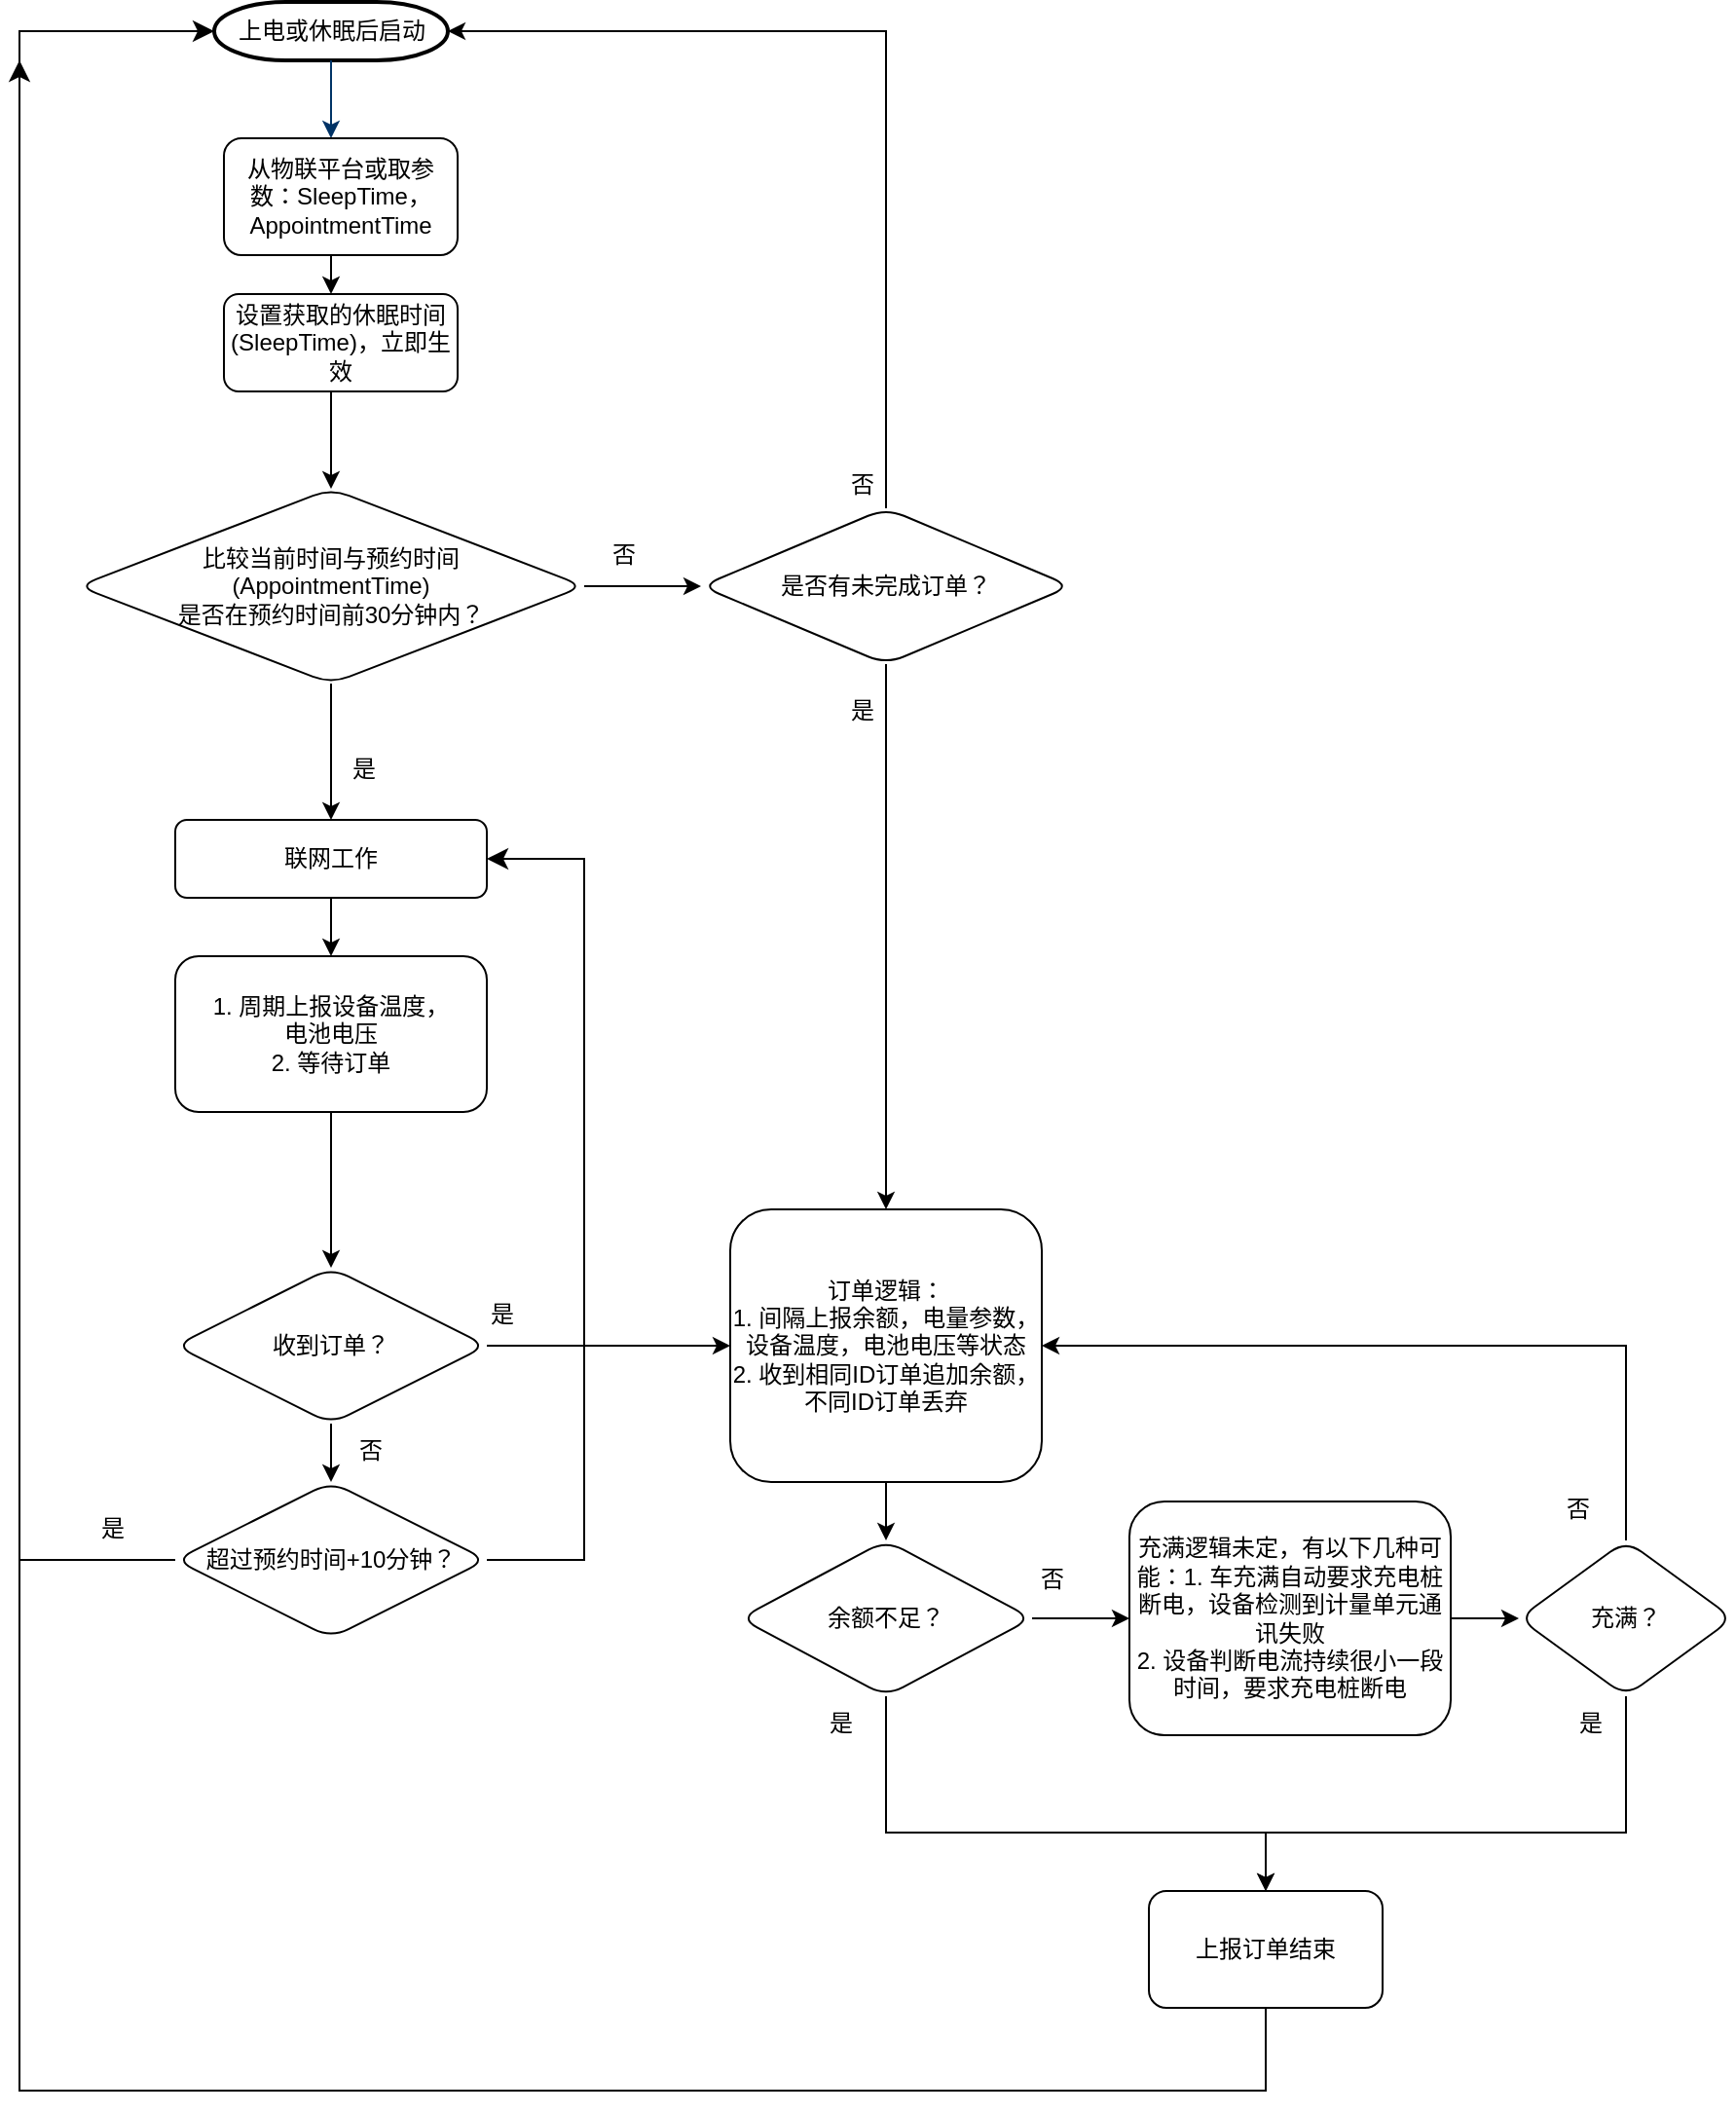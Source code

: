 <mxfile version="22.1.3" type="github">
  <diagram id="6a731a19-8d31-9384-78a2-239565b7b9f0" name="Page-1">
    <mxGraphModel dx="722" dy="473" grid="1" gridSize="10" guides="1" tooltips="1" connect="1" arrows="1" fold="1" page="1" pageScale="1" pageWidth="1169" pageHeight="827" background="none" math="0" shadow="0">
      <root>
        <mxCell id="0" />
        <mxCell id="1" parent="0" />
        <mxCell id="2" value="上电或休眠后启动" style="shape=mxgraph.flowchart.terminator;strokeWidth=2;gradientColor=none;gradientDirection=north;fontStyle=0;html=1;" parent="1" vertex="1">
          <mxGeometry x="260" y="60" width="120" height="30" as="geometry" />
        </mxCell>
        <mxCell id="7" style="fontStyle=1;strokeColor=#003366;strokeWidth=1;html=1;" parent="1" source="2" edge="1">
          <mxGeometry relative="1" as="geometry">
            <mxPoint x="320" y="130" as="targetPoint" />
          </mxGeometry>
        </mxCell>
        <mxCell id="11" value="是" style="text;fontStyle=0;html=1;strokeColor=none;gradientColor=none;fillColor=none;strokeWidth=2;" parent="1" vertex="1">
          <mxGeometry x="329" y="440" width="21" height="26" as="geometry" />
        </mxCell>
        <mxCell id="14" value="否" style="text;fontStyle=0;html=1;strokeColor=none;gradientColor=none;fillColor=none;strokeWidth=2;align=center;" parent="1" vertex="1">
          <mxGeometry x="450" y="330" width="40" height="26" as="geometry" />
        </mxCell>
        <mxCell id="Wo_HQYN4C6-j4O0YQd7i-58" value="" style="edgeStyle=orthogonalEdgeStyle;rounded=0;orthogonalLoop=1;jettySize=auto;html=1;" edge="1" parent="1" source="Wo_HQYN4C6-j4O0YQd7i-55" target="Wo_HQYN4C6-j4O0YQd7i-57">
          <mxGeometry relative="1" as="geometry">
            <Array as="points">
              <mxPoint x="320" y="200" />
              <mxPoint x="320" y="200" />
            </Array>
          </mxGeometry>
        </mxCell>
        <mxCell id="Wo_HQYN4C6-j4O0YQd7i-55" value="从物联平台或取参数：SleepTime，AppointmentTime" style="rounded=1;whiteSpace=wrap;html=1;" vertex="1" parent="1">
          <mxGeometry x="265" y="130" width="120" height="60" as="geometry" />
        </mxCell>
        <mxCell id="Wo_HQYN4C6-j4O0YQd7i-83" value="" style="edgeStyle=orthogonalEdgeStyle;rounded=0;orthogonalLoop=1;jettySize=auto;html=1;" edge="1" parent="1" source="Wo_HQYN4C6-j4O0YQd7i-57" target="Wo_HQYN4C6-j4O0YQd7i-82">
          <mxGeometry relative="1" as="geometry">
            <Array as="points">
              <mxPoint x="320" y="280" />
              <mxPoint x="320" y="280" />
            </Array>
          </mxGeometry>
        </mxCell>
        <mxCell id="Wo_HQYN4C6-j4O0YQd7i-57" value="设置获取的休眠时间(SleepTime)，立即生效" style="rounded=1;whiteSpace=wrap;html=1;" vertex="1" parent="1">
          <mxGeometry x="265" y="210" width="120" height="50" as="geometry" />
        </mxCell>
        <mxCell id="Wo_HQYN4C6-j4O0YQd7i-73" value="" style="edgeStyle=orthogonalEdgeStyle;rounded=0;orthogonalLoop=1;jettySize=auto;html=1;" edge="1" parent="1" source="Wo_HQYN4C6-j4O0YQd7i-62" target="Wo_HQYN4C6-j4O0YQd7i-72">
          <mxGeometry relative="1" as="geometry" />
        </mxCell>
        <mxCell id="Wo_HQYN4C6-j4O0YQd7i-62" value="联网工作" style="rounded=1;whiteSpace=wrap;html=1;" vertex="1" parent="1">
          <mxGeometry x="240" y="480" width="160" height="40" as="geometry" />
        </mxCell>
        <mxCell id="Wo_HQYN4C6-j4O0YQd7i-68" value="" style="endArrow=classic;html=1;rounded=0;entryX=1;entryY=0.5;entryDx=0;entryDy=0;entryPerimeter=0;exitX=0.5;exitY=0;exitDx=0;exitDy=0;" edge="1" parent="1" source="Wo_HQYN4C6-j4O0YQd7i-85" target="2">
          <mxGeometry width="50" height="50" relative="1" as="geometry">
            <mxPoint x="605" y="280" as="sourcePoint" />
            <mxPoint x="410" y="190" as="targetPoint" />
            <Array as="points">
              <mxPoint x="605" y="75" />
            </Array>
          </mxGeometry>
        </mxCell>
        <mxCell id="Wo_HQYN4C6-j4O0YQd7i-69" value="否" style="text;fontStyle=0;html=1;strokeColor=none;gradientColor=none;fillColor=none;strokeWidth=2;" vertex="1" parent="1">
          <mxGeometry x="585" y="294" width="21" height="26" as="geometry" />
        </mxCell>
        <mxCell id="Wo_HQYN4C6-j4O0YQd7i-70" value="是" style="text;fontStyle=0;html=1;strokeColor=none;gradientColor=none;fillColor=none;strokeWidth=2;" vertex="1" parent="1">
          <mxGeometry x="585" y="410" width="21" height="26" as="geometry" />
        </mxCell>
        <mxCell id="Wo_HQYN4C6-j4O0YQd7i-79" value="" style="edgeStyle=orthogonalEdgeStyle;rounded=0;orthogonalLoop=1;jettySize=auto;html=1;" edge="1" parent="1" source="Wo_HQYN4C6-j4O0YQd7i-72" target="Wo_HQYN4C6-j4O0YQd7i-78">
          <mxGeometry relative="1" as="geometry" />
        </mxCell>
        <mxCell id="Wo_HQYN4C6-j4O0YQd7i-72" value="1. 周期上报设备温度，&lt;br&gt;电池电压&lt;br&gt;2. 等待订单" style="rounded=1;whiteSpace=wrap;html=1;" vertex="1" parent="1">
          <mxGeometry x="240" y="550" width="160" height="80" as="geometry" />
        </mxCell>
        <mxCell id="Wo_HQYN4C6-j4O0YQd7i-93" value="" style="edgeStyle=orthogonalEdgeStyle;rounded=0;orthogonalLoop=1;jettySize=auto;html=1;" edge="1" parent="1" source="Wo_HQYN4C6-j4O0YQd7i-74" target="Wo_HQYN4C6-j4O0YQd7i-92">
          <mxGeometry relative="1" as="geometry" />
        </mxCell>
        <mxCell id="Wo_HQYN4C6-j4O0YQd7i-74" value="订单逻辑：&lt;br&gt;1. 间隔上报余额，电量参数，设备温度，电池电压等状态&lt;br&gt;2. 收到相同ID订单追加余额，不同ID订单丢弃" style="rounded=1;whiteSpace=wrap;html=1;" vertex="1" parent="1">
          <mxGeometry x="525" y="680" width="160" height="140" as="geometry" />
        </mxCell>
        <mxCell id="Wo_HQYN4C6-j4O0YQd7i-88" value="" style="edgeStyle=orthogonalEdgeStyle;rounded=0;orthogonalLoop=1;jettySize=auto;html=1;" edge="1" parent="1" source="Wo_HQYN4C6-j4O0YQd7i-78" target="Wo_HQYN4C6-j4O0YQd7i-74">
          <mxGeometry relative="1" as="geometry" />
        </mxCell>
        <mxCell id="Wo_HQYN4C6-j4O0YQd7i-98" value="" style="edgeStyle=orthogonalEdgeStyle;rounded=0;orthogonalLoop=1;jettySize=auto;html=1;" edge="1" parent="1" source="Wo_HQYN4C6-j4O0YQd7i-78" target="Wo_HQYN4C6-j4O0YQd7i-97">
          <mxGeometry relative="1" as="geometry" />
        </mxCell>
        <mxCell id="Wo_HQYN4C6-j4O0YQd7i-78" value="收到订单？" style="rhombus;whiteSpace=wrap;html=1;rounded=1;" vertex="1" parent="1">
          <mxGeometry x="240" y="710" width="160" height="80" as="geometry" />
        </mxCell>
        <mxCell id="Wo_HQYN4C6-j4O0YQd7i-84" value="" style="edgeStyle=orthogonalEdgeStyle;rounded=0;orthogonalLoop=1;jettySize=auto;html=1;" edge="1" parent="1" source="Wo_HQYN4C6-j4O0YQd7i-82" target="Wo_HQYN4C6-j4O0YQd7i-62">
          <mxGeometry relative="1" as="geometry" />
        </mxCell>
        <mxCell id="Wo_HQYN4C6-j4O0YQd7i-86" value="" style="edgeStyle=orthogonalEdgeStyle;rounded=0;orthogonalLoop=1;jettySize=auto;html=1;" edge="1" parent="1" source="Wo_HQYN4C6-j4O0YQd7i-82" target="Wo_HQYN4C6-j4O0YQd7i-85">
          <mxGeometry relative="1" as="geometry" />
        </mxCell>
        <mxCell id="Wo_HQYN4C6-j4O0YQd7i-82" value="比较当前时间与预约时间&lt;br style=&quot;border-color: var(--border-color);&quot;&gt;&lt;span style=&quot;&quot;&gt;(AppointmentTime)&lt;/span&gt;&lt;br style=&quot;border-color: var(--border-color);&quot;&gt;&lt;span style=&quot;&quot;&gt;是否在预约时间前30分钟内？&lt;/span&gt;" style="rhombus;whiteSpace=wrap;html=1;rounded=1;" vertex="1" parent="1">
          <mxGeometry x="190" y="310" width="260" height="100" as="geometry" />
        </mxCell>
        <mxCell id="Wo_HQYN4C6-j4O0YQd7i-85" value="是否有未完成订单？" style="rhombus;whiteSpace=wrap;html=1;rounded=1;" vertex="1" parent="1">
          <mxGeometry x="510" y="320" width="190" height="80" as="geometry" />
        </mxCell>
        <mxCell id="Wo_HQYN4C6-j4O0YQd7i-89" value="" style="endArrow=classic;html=1;rounded=0;exitX=0.5;exitY=1;exitDx=0;exitDy=0;entryX=0.5;entryY=0;entryDx=0;entryDy=0;" edge="1" parent="1" source="Wo_HQYN4C6-j4O0YQd7i-85" target="Wo_HQYN4C6-j4O0YQd7i-74">
          <mxGeometry width="50" height="50" relative="1" as="geometry">
            <mxPoint x="510" y="620" as="sourcePoint" />
            <mxPoint x="560" y="570" as="targetPoint" />
          </mxGeometry>
        </mxCell>
        <mxCell id="Wo_HQYN4C6-j4O0YQd7i-109" value="" style="edgeStyle=orthogonalEdgeStyle;rounded=0;orthogonalLoop=1;jettySize=auto;html=1;" edge="1" parent="1" source="Wo_HQYN4C6-j4O0YQd7i-92" target="Wo_HQYN4C6-j4O0YQd7i-108">
          <mxGeometry relative="1" as="geometry" />
        </mxCell>
        <mxCell id="Wo_HQYN4C6-j4O0YQd7i-92" value="余额不足？" style="rhombus;whiteSpace=wrap;html=1;rounded=1;" vertex="1" parent="1">
          <mxGeometry x="530" y="850" width="150" height="80" as="geometry" />
        </mxCell>
        <mxCell id="Wo_HQYN4C6-j4O0YQd7i-94" value="是" style="text;fontStyle=0;html=1;strokeColor=none;gradientColor=none;fillColor=none;strokeWidth=2;" vertex="1" parent="1">
          <mxGeometry x="400" y="720" width="21" height="26" as="geometry" />
        </mxCell>
        <mxCell id="Wo_HQYN4C6-j4O0YQd7i-96" value="" style="edgeStyle=elbowEdgeStyle;elbow=vertical;endArrow=classic;html=1;curved=0;rounded=0;endSize=8;startSize=8;entryX=0;entryY=0.5;entryDx=0;entryDy=0;entryPerimeter=0;exitX=0;exitY=0.5;exitDx=0;exitDy=0;" edge="1" parent="1" source="Wo_HQYN4C6-j4O0YQd7i-97" target="2">
          <mxGeometry width="50" height="50" relative="1" as="geometry">
            <mxPoint x="230" y="770" as="sourcePoint" />
            <mxPoint x="170" y="80" as="targetPoint" />
            <Array as="points">
              <mxPoint x="160" y="850" />
            </Array>
          </mxGeometry>
        </mxCell>
        <mxCell id="Wo_HQYN4C6-j4O0YQd7i-97" value="超过预约时间+10分钟？" style="rhombus;whiteSpace=wrap;html=1;rounded=1;" vertex="1" parent="1">
          <mxGeometry x="240" y="820" width="160" height="80" as="geometry" />
        </mxCell>
        <mxCell id="Wo_HQYN4C6-j4O0YQd7i-99" value="是" style="text;fontStyle=0;html=1;strokeColor=none;gradientColor=none;fillColor=none;strokeWidth=2;" vertex="1" parent="1">
          <mxGeometry x="200" y="830" width="21" height="26" as="geometry" />
        </mxCell>
        <mxCell id="Wo_HQYN4C6-j4O0YQd7i-100" value="否" style="text;fontStyle=0;html=1;strokeColor=none;gradientColor=none;fillColor=none;strokeWidth=2;align=center;" vertex="1" parent="1">
          <mxGeometry x="319.5" y="790" width="40" height="26" as="geometry" />
        </mxCell>
        <mxCell id="Wo_HQYN4C6-j4O0YQd7i-101" value="" style="edgeStyle=elbowEdgeStyle;elbow=vertical;endArrow=classic;html=1;curved=0;rounded=0;endSize=8;startSize=8;exitX=1;exitY=0.5;exitDx=0;exitDy=0;entryX=1;entryY=0.5;entryDx=0;entryDy=0;" edge="1" parent="1" source="Wo_HQYN4C6-j4O0YQd7i-97" target="Wo_HQYN4C6-j4O0YQd7i-62">
          <mxGeometry width="50" height="50" relative="1" as="geometry">
            <mxPoint x="520" y="843" as="sourcePoint" />
            <mxPoint x="420" y="623" as="targetPoint" />
            <Array as="points">
              <mxPoint x="450" y="620" />
              <mxPoint x="420" y="860" />
            </Array>
          </mxGeometry>
        </mxCell>
        <mxCell id="Wo_HQYN4C6-j4O0YQd7i-104" value="是" style="text;fontStyle=0;html=1;strokeColor=none;gradientColor=none;fillColor=none;strokeWidth=2;" vertex="1" parent="1">
          <mxGeometry x="574" y="930" width="21" height="26" as="geometry" />
        </mxCell>
        <mxCell id="Wo_HQYN4C6-j4O0YQd7i-111" value="" style="edgeStyle=orthogonalEdgeStyle;rounded=0;orthogonalLoop=1;jettySize=auto;html=1;" edge="1" parent="1" source="Wo_HQYN4C6-j4O0YQd7i-108" target="Wo_HQYN4C6-j4O0YQd7i-110">
          <mxGeometry relative="1" as="geometry" />
        </mxCell>
        <mxCell id="Wo_HQYN4C6-j4O0YQd7i-108" value="充满逻辑未定，有以下几种可能：1. 车充满自动要求充电桩断电，设备检测到计量单元通讯失败&lt;br&gt;2. 设备判断电流持续很小一段时间，要求充电桩断电" style="whiteSpace=wrap;html=1;rounded=1;" vertex="1" parent="1">
          <mxGeometry x="730" y="830" width="165" height="120" as="geometry" />
        </mxCell>
        <mxCell id="Wo_HQYN4C6-j4O0YQd7i-119" value="" style="edgeStyle=orthogonalEdgeStyle;rounded=0;orthogonalLoop=1;jettySize=auto;html=1;" edge="1" parent="1" source="Wo_HQYN4C6-j4O0YQd7i-110" target="Wo_HQYN4C6-j4O0YQd7i-118">
          <mxGeometry relative="1" as="geometry">
            <Array as="points">
              <mxPoint x="985" y="1000" />
              <mxPoint x="800" y="1000" />
            </Array>
          </mxGeometry>
        </mxCell>
        <mxCell id="Wo_HQYN4C6-j4O0YQd7i-110" value="充满？" style="rhombus;whiteSpace=wrap;html=1;rounded=1;" vertex="1" parent="1">
          <mxGeometry x="930" y="850" width="110" height="80" as="geometry" />
        </mxCell>
        <mxCell id="Wo_HQYN4C6-j4O0YQd7i-114" value="" style="endArrow=classic;html=1;rounded=0;exitX=0.5;exitY=0;exitDx=0;exitDy=0;entryX=1;entryY=0.5;entryDx=0;entryDy=0;" edge="1" parent="1" source="Wo_HQYN4C6-j4O0YQd7i-110" target="Wo_HQYN4C6-j4O0YQd7i-74">
          <mxGeometry width="50" height="50" relative="1" as="geometry">
            <mxPoint x="710" y="860" as="sourcePoint" />
            <mxPoint x="760" y="810" as="targetPoint" />
            <Array as="points">
              <mxPoint x="985" y="750" />
            </Array>
          </mxGeometry>
        </mxCell>
        <mxCell id="Wo_HQYN4C6-j4O0YQd7i-115" value="否" style="text;fontStyle=0;html=1;strokeColor=none;gradientColor=none;fillColor=none;strokeWidth=2;align=center;" vertex="1" parent="1">
          <mxGeometry x="940" y="820" width="40" height="26" as="geometry" />
        </mxCell>
        <mxCell id="Wo_HQYN4C6-j4O0YQd7i-116" value="否" style="text;fontStyle=0;html=1;strokeColor=none;gradientColor=none;fillColor=none;strokeWidth=2;align=center;" vertex="1" parent="1">
          <mxGeometry x="670" y="856" width="40" height="26" as="geometry" />
        </mxCell>
        <mxCell id="Wo_HQYN4C6-j4O0YQd7i-117" value="是" style="text;fontStyle=0;html=1;strokeColor=none;gradientColor=none;fillColor=none;strokeWidth=2;" vertex="1" parent="1">
          <mxGeometry x="959" y="930" width="21" height="26" as="geometry" />
        </mxCell>
        <mxCell id="Wo_HQYN4C6-j4O0YQd7i-118" value="上报订单结束" style="whiteSpace=wrap;html=1;rounded=1;" vertex="1" parent="1">
          <mxGeometry x="740" y="1030" width="120" height="60" as="geometry" />
        </mxCell>
        <mxCell id="Wo_HQYN4C6-j4O0YQd7i-120" value="" style="endArrow=classic;html=1;rounded=0;exitX=0.5;exitY=1;exitDx=0;exitDy=0;entryX=0.5;entryY=0;entryDx=0;entryDy=0;" edge="1" parent="1" source="Wo_HQYN4C6-j4O0YQd7i-92" target="Wo_HQYN4C6-j4O0YQd7i-118">
          <mxGeometry width="50" height="50" relative="1" as="geometry">
            <mxPoint x="700" y="1010" as="sourcePoint" />
            <mxPoint x="820" y="1010" as="targetPoint" />
            <Array as="points">
              <mxPoint x="605" y="1000" />
              <mxPoint x="800" y="1000" />
            </Array>
          </mxGeometry>
        </mxCell>
        <mxCell id="Wo_HQYN4C6-j4O0YQd7i-121" value="" style="edgeStyle=elbowEdgeStyle;elbow=vertical;endArrow=classic;html=1;curved=0;rounded=0;endSize=8;startSize=8;entryX=-0.029;entryY=0.75;entryDx=0;entryDy=0;entryPerimeter=0;exitX=0.5;exitY=1;exitDx=0;exitDy=0;exitPerimeter=0;" edge="1" parent="1" source="Wo_HQYN4C6-j4O0YQd7i-118">
          <mxGeometry width="50" height="50" relative="1" as="geometry">
            <mxPoint x="800" y="1100" as="sourcePoint" />
            <mxPoint x="160" y="90" as="targetPoint" />
            <Array as="points">
              <mxPoint x="142.98" y="1132.5" />
            </Array>
          </mxGeometry>
        </mxCell>
      </root>
    </mxGraphModel>
  </diagram>
</mxfile>
